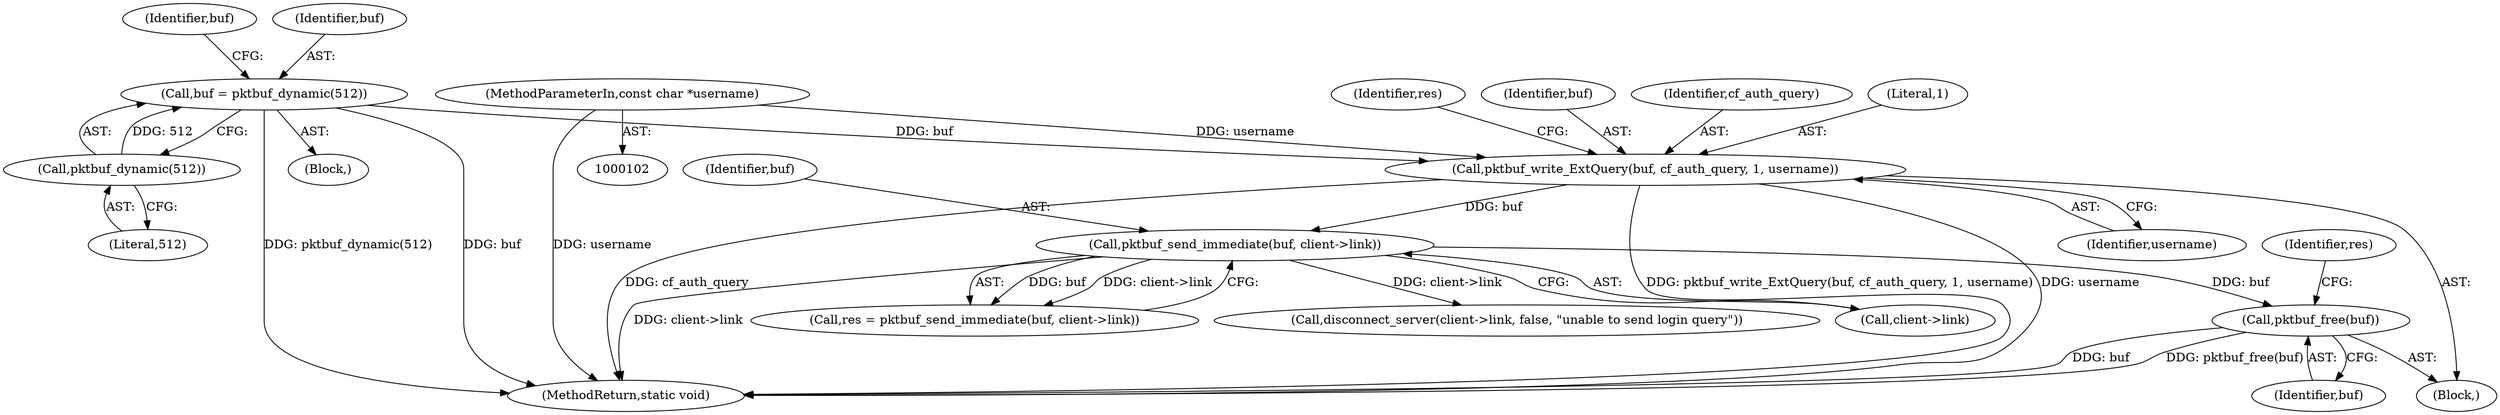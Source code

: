 digraph "0_pgbouncer_7ca3e5279d05fceb1e8a043c6f5b6f58dea3ed38@API" {
"1000191" [label="(Call,pktbuf_free(buf))"];
"1000186" [label="(Call,pktbuf_send_immediate(buf, client->link))"];
"1000179" [label="(Call,pktbuf_write_ExtQuery(buf, cf_auth_query, 1, username))"];
"1000172" [label="(Call,buf = pktbuf_dynamic(512))"];
"1000174" [label="(Call,pktbuf_dynamic(512))"];
"1000104" [label="(MethodParameterIn,const char *username)"];
"1000195" [label="(Identifier,res)"];
"1000104" [label="(MethodParameterIn,const char *username)"];
"1000185" [label="(Identifier,res)"];
"1000187" [label="(Identifier,buf)"];
"1000179" [label="(Call,pktbuf_write_ExtQuery(buf, cf_auth_query, 1, username))"];
"1000172" [label="(Call,buf = pktbuf_dynamic(512))"];
"1000183" [label="(Identifier,username)"];
"1000178" [label="(Block,)"];
"1000177" [label="(Identifier,buf)"];
"1000105" [label="(Block,)"];
"1000180" [label="(Identifier,buf)"];
"1000196" [label="(Call,disconnect_server(client->link, false, \"unable to send login query\"))"];
"1000202" [label="(MethodReturn,static void)"];
"1000175" [label="(Literal,512)"];
"1000174" [label="(Call,pktbuf_dynamic(512))"];
"1000188" [label="(Call,client->link)"];
"1000181" [label="(Identifier,cf_auth_query)"];
"1000184" [label="(Call,res = pktbuf_send_immediate(buf, client->link))"];
"1000182" [label="(Literal,1)"];
"1000191" [label="(Call,pktbuf_free(buf))"];
"1000186" [label="(Call,pktbuf_send_immediate(buf, client->link))"];
"1000173" [label="(Identifier,buf)"];
"1000192" [label="(Identifier,buf)"];
"1000191" -> "1000178"  [label="AST: "];
"1000191" -> "1000192"  [label="CFG: "];
"1000192" -> "1000191"  [label="AST: "];
"1000195" -> "1000191"  [label="CFG: "];
"1000191" -> "1000202"  [label="DDG: pktbuf_free(buf)"];
"1000191" -> "1000202"  [label="DDG: buf"];
"1000186" -> "1000191"  [label="DDG: buf"];
"1000186" -> "1000184"  [label="AST: "];
"1000186" -> "1000188"  [label="CFG: "];
"1000187" -> "1000186"  [label="AST: "];
"1000188" -> "1000186"  [label="AST: "];
"1000184" -> "1000186"  [label="CFG: "];
"1000186" -> "1000202"  [label="DDG: client->link"];
"1000186" -> "1000184"  [label="DDG: buf"];
"1000186" -> "1000184"  [label="DDG: client->link"];
"1000179" -> "1000186"  [label="DDG: buf"];
"1000186" -> "1000196"  [label="DDG: client->link"];
"1000179" -> "1000178"  [label="AST: "];
"1000179" -> "1000183"  [label="CFG: "];
"1000180" -> "1000179"  [label="AST: "];
"1000181" -> "1000179"  [label="AST: "];
"1000182" -> "1000179"  [label="AST: "];
"1000183" -> "1000179"  [label="AST: "];
"1000185" -> "1000179"  [label="CFG: "];
"1000179" -> "1000202"  [label="DDG: cf_auth_query"];
"1000179" -> "1000202"  [label="DDG: pktbuf_write_ExtQuery(buf, cf_auth_query, 1, username)"];
"1000179" -> "1000202"  [label="DDG: username"];
"1000172" -> "1000179"  [label="DDG: buf"];
"1000104" -> "1000179"  [label="DDG: username"];
"1000172" -> "1000105"  [label="AST: "];
"1000172" -> "1000174"  [label="CFG: "];
"1000173" -> "1000172"  [label="AST: "];
"1000174" -> "1000172"  [label="AST: "];
"1000177" -> "1000172"  [label="CFG: "];
"1000172" -> "1000202"  [label="DDG: buf"];
"1000172" -> "1000202"  [label="DDG: pktbuf_dynamic(512)"];
"1000174" -> "1000172"  [label="DDG: 512"];
"1000174" -> "1000175"  [label="CFG: "];
"1000175" -> "1000174"  [label="AST: "];
"1000104" -> "1000102"  [label="AST: "];
"1000104" -> "1000202"  [label="DDG: username"];
}
